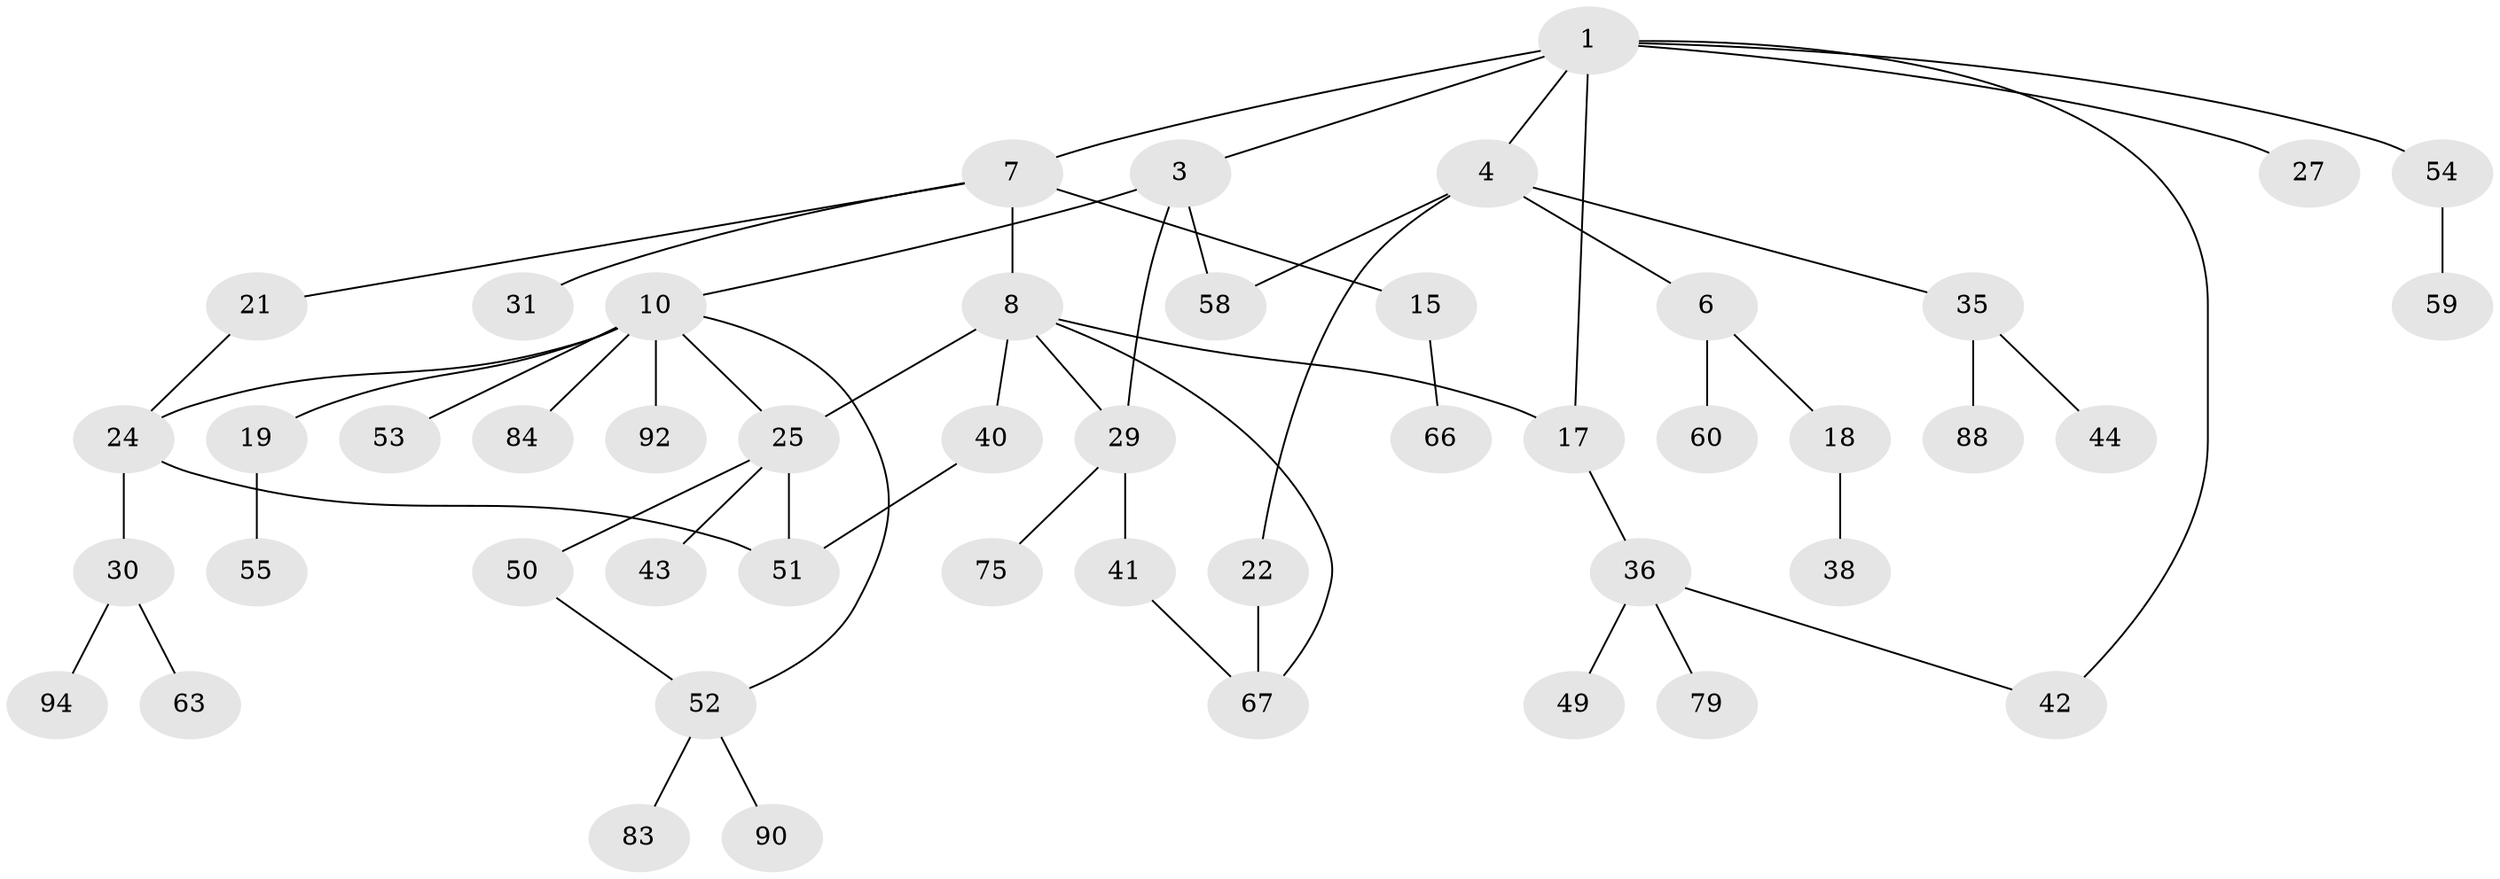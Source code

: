 // original degree distribution, {2: 0.28125, 6: 0.010416666666666666, 5: 0.041666666666666664, 3: 0.14583333333333334, 4: 0.14583333333333334, 1: 0.375}
// Generated by graph-tools (version 1.1) at 2025/17/03/04/25 18:17:04]
// undirected, 48 vertices, 58 edges
graph export_dot {
graph [start="1"]
  node [color=gray90,style=filled];
  1 [super="+2+5"];
  3 [super="+91+13+62"];
  4 [super="+32+82"];
  6 [super="+12"];
  7 [super="+9"];
  8 [super="+26+11+37"];
  10 [super="+45+14"];
  15 [super="+80+48+65"];
  17 [super="+34+64"];
  18 [super="+69"];
  19 [super="+20"];
  21 [super="+72"];
  22;
  24 [super="+28"];
  25 [super="+86+87"];
  27;
  29 [super="+76+33"];
  30 [super="+39"];
  31 [super="+46"];
  35;
  36;
  38;
  40 [super="+73"];
  41 [super="+56"];
  42;
  43;
  44;
  49;
  50;
  51;
  52 [super="+74+77"];
  53;
  54 [super="+61"];
  55;
  58;
  59 [super="+95"];
  60 [super="+85"];
  63;
  66;
  67 [super="+78"];
  75 [super="+96"];
  79;
  83;
  84;
  88;
  90;
  92;
  94;
  1 -- 3;
  1 -- 4;
  1 -- 54;
  1 -- 27;
  1 -- 17;
  1 -- 42;
  1 -- 7;
  3 -- 10;
  3 -- 58;
  3 -- 29;
  4 -- 6;
  4 -- 22;
  4 -- 58;
  4 -- 35;
  6 -- 18;
  6 -- 60;
  7 -- 8 [weight=2];
  7 -- 15;
  7 -- 21;
  7 -- 31;
  8 -- 25;
  8 -- 40;
  8 -- 67;
  8 -- 17;
  8 -- 29;
  10 -- 92;
  10 -- 53;
  10 -- 19;
  10 -- 52;
  10 -- 84;
  10 -- 24;
  10 -- 25;
  15 -- 66;
  17 -- 36;
  18 -- 38;
  19 -- 55;
  21 -- 24;
  22 -- 67;
  24 -- 51;
  24 -- 30;
  25 -- 43;
  25 -- 50;
  25 -- 51;
  29 -- 41;
  29 -- 75;
  30 -- 94;
  30 -- 63;
  35 -- 44;
  35 -- 88;
  36 -- 42;
  36 -- 49;
  36 -- 79;
  40 -- 51;
  41 -- 67;
  50 -- 52;
  52 -- 83;
  52 -- 90;
  54 -- 59;
}
